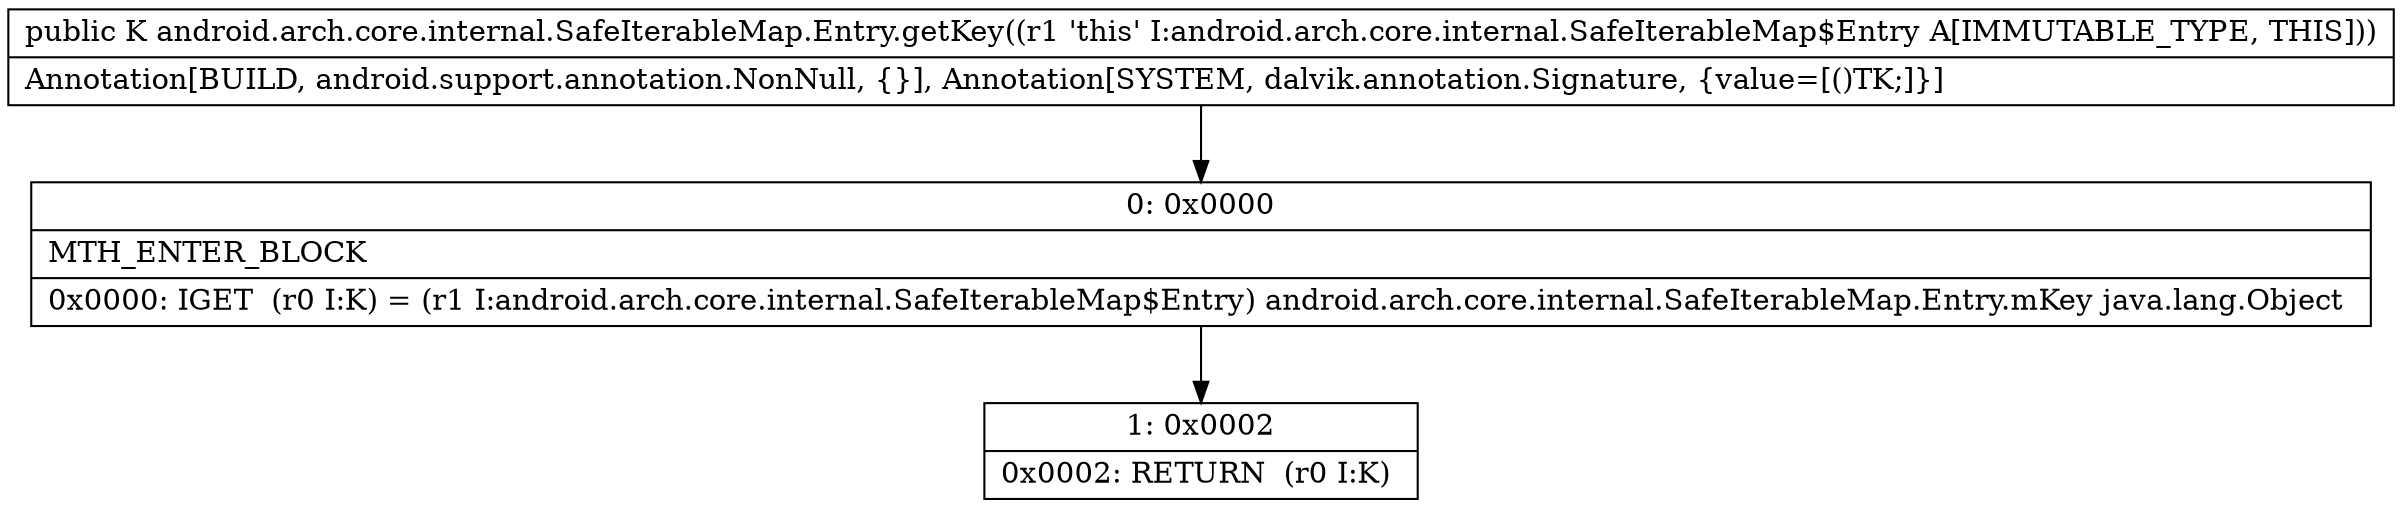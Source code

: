 digraph "CFG forandroid.arch.core.internal.SafeIterableMap.Entry.getKey()Ljava\/lang\/Object;" {
Node_0 [shape=record,label="{0\:\ 0x0000|MTH_ENTER_BLOCK\l|0x0000: IGET  (r0 I:K) = (r1 I:android.arch.core.internal.SafeIterableMap$Entry) android.arch.core.internal.SafeIterableMap.Entry.mKey java.lang.Object \l}"];
Node_1 [shape=record,label="{1\:\ 0x0002|0x0002: RETURN  (r0 I:K) \l}"];
MethodNode[shape=record,label="{public K android.arch.core.internal.SafeIterableMap.Entry.getKey((r1 'this' I:android.arch.core.internal.SafeIterableMap$Entry A[IMMUTABLE_TYPE, THIS]))  | Annotation[BUILD, android.support.annotation.NonNull, \{\}], Annotation[SYSTEM, dalvik.annotation.Signature, \{value=[()TK;]\}]\l}"];
MethodNode -> Node_0;
Node_0 -> Node_1;
}

